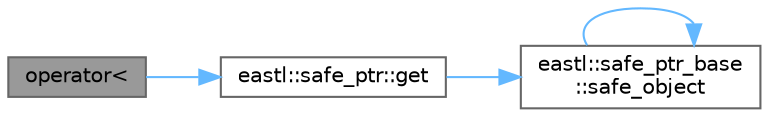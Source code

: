digraph "operator&lt;"
{
 // LATEX_PDF_SIZE
  bgcolor="transparent";
  edge [fontname=Helvetica,fontsize=10,labelfontname=Helvetica,labelfontsize=10];
  node [fontname=Helvetica,fontsize=10,shape=box,height=0.2,width=0.4];
  rankdir="LR";
  Node1 [id="Node000001",label="operator\<",height=0.2,width=0.4,color="gray40", fillcolor="grey60", style="filled", fontcolor="black",tooltip=" "];
  Node1 -> Node2 [id="edge4_Node000001_Node000002",color="steelblue1",style="solid",tooltip=" "];
  Node2 [id="Node000002",label="eastl::safe_ptr::get",height=0.2,width=0.4,color="grey40", fillcolor="white", style="filled",URL="$classeastl_1_1safe__ptr.html#a7d9fc10fb2b6a941e8cc905aa08ccc81",tooltip="Returns true if safePtr points to the same object as this."];
  Node2 -> Node3 [id="edge5_Node000002_Node000003",color="steelblue1",style="solid",tooltip=" "];
  Node3 [id="Node000003",label="eastl::safe_ptr_base\l::safe_object",height=0.2,width=0.4,color="grey40", fillcolor="white", style="filled",URL="$classeastl_1_1safe__ptr__base.html#ad50363e9961b13360bec09ab329804b0",tooltip=" "];
  Node3 -> Node3 [id="edge6_Node000003_Node000003",color="steelblue1",style="solid",tooltip=" "];
}
